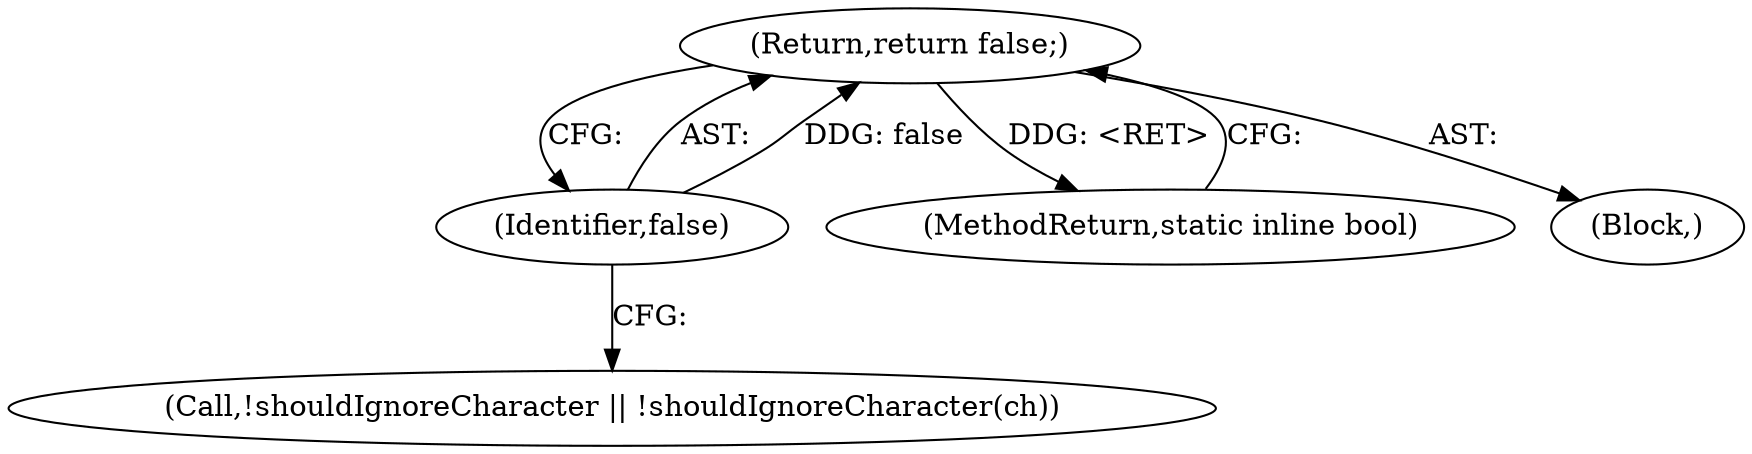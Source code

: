 digraph "1_Chrome_91b27188b728e90c651c55a985d23ad0c26eb662@del" {
"1000212" [label="(Return,return false;)"];
"1000213" [label="(Identifier,false)"];
"1000213" [label="(Identifier,false)"];
"1000205" [label="(Call,!shouldIgnoreCharacter || !shouldIgnoreCharacter(ch))"];
"1000410" [label="(MethodReturn,static inline bool)"];
"1000211" [label="(Block,)"];
"1000212" [label="(Return,return false;)"];
"1000212" -> "1000211"  [label="AST: "];
"1000212" -> "1000213"  [label="CFG: "];
"1000213" -> "1000212"  [label="AST: "];
"1000410" -> "1000212"  [label="CFG: "];
"1000212" -> "1000410"  [label="DDG: <RET>"];
"1000213" -> "1000212"  [label="DDG: false"];
"1000213" -> "1000205"  [label="CFG: "];
}

